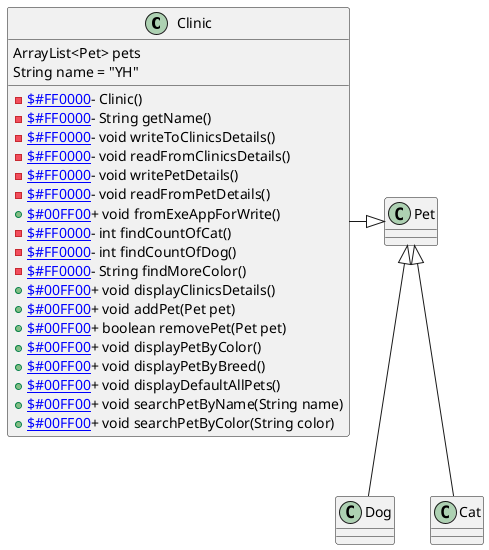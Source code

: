 @startuml
!define PUBLIC_COLOR #00FF00
!define PRIVATE_COLOR #FF0000

class Clinic {
     ArrayList<Pet> pets
     String name = "YH"
    -[[$PRIVATE_COLOR]]- Clinic()
    -[[$PRIVATE_COLOR]]- String getName()
    -[[$PRIVATE_COLOR]]- void writeToClinicsDetails()
    -[[$PRIVATE_COLOR]]- void readFromClinicsDetails()
    -[[$PRIVATE_COLOR]]- void writePetDetails()
    -[[$PRIVATE_COLOR]]- void readFromPetDetails()
    +[[$PUBLIC_COLOR]]+ void fromExeAppForWrite()
    -[[$PRIVATE_COLOR]]- int findCountOfCat()
    -[[$PRIVATE_COLOR]]- int findCountOfDog()
    -[[$PRIVATE_COLOR]]- String findMoreColor()
    +[[$PUBLIC_COLOR]]+ void displayClinicsDetails()
    +[[$PUBLIC_COLOR]]+ void addPet(Pet pet)
    +[[$PUBLIC_COLOR]]+ boolean removePet(Pet pet)
    +[[$PUBLIC_COLOR]]+ void displayPetByColor()
    +[[$PUBLIC_COLOR]]+ void displayPetByBreed()
    +[[$PUBLIC_COLOR]]+ void displayDefaultAllPets()
    +[[$PUBLIC_COLOR]]+ void searchPetByName(String name)
    +[[$PUBLIC_COLOR]]+ void searchPetByColor(String color)
}


class Pet {
}

class Dog {
}

class Cat {
}

Clinic -right-|> Pet
Dog -up-|> Pet
Cat -up-|> Pet

@enduml
